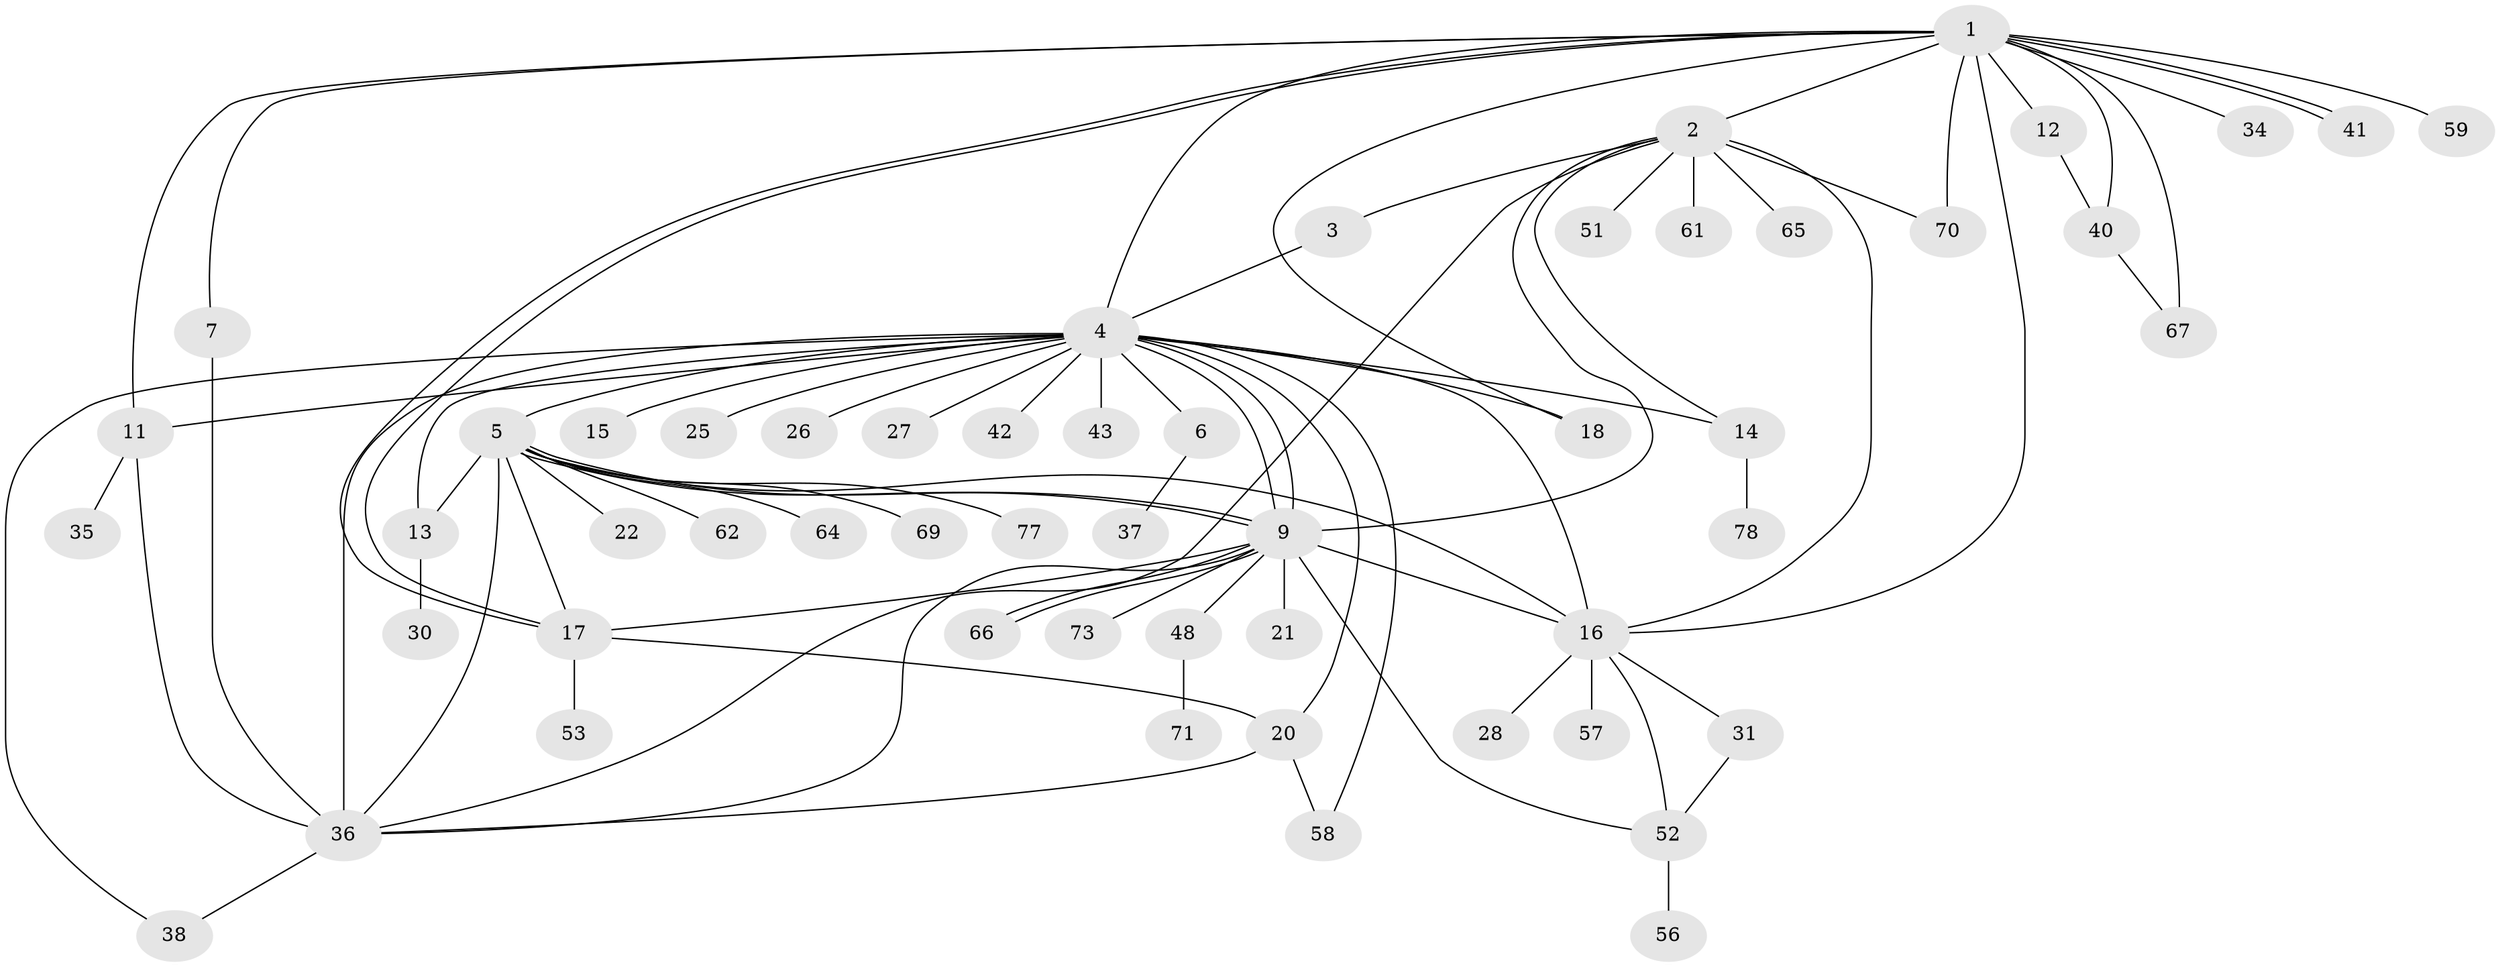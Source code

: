 // original degree distribution, {18: 0.01282051282051282, 7: 0.05128205128205128, 2: 0.2692307692307692, 22: 0.01282051282051282, 8: 0.02564102564102564, 3: 0.11538461538461539, 1: 0.4230769230769231, 16: 0.01282051282051282, 6: 0.01282051282051282, 4: 0.038461538461538464, 5: 0.02564102564102564}
// Generated by graph-tools (version 1.1) at 2025/11/02/27/25 16:11:12]
// undirected, 54 vertices, 85 edges
graph export_dot {
graph [start="1"]
  node [color=gray90,style=filled];
  1 [super="+8"];
  2 [super="+46"];
  3;
  4 [super="+74"];
  5 [super="+10"];
  6 [super="+45"];
  7;
  9 [super="+60"];
  11 [super="+75"];
  12 [super="+39"];
  13 [super="+24"];
  14 [super="+29"];
  15 [super="+33"];
  16 [super="+23"];
  17 [super="+19"];
  18;
  20 [super="+63"];
  21;
  22 [super="+49"];
  25;
  26;
  27 [super="+44"];
  28;
  30;
  31 [super="+32"];
  34;
  35;
  36 [super="+47"];
  37;
  38 [super="+54"];
  40 [super="+50"];
  41;
  42 [super="+72"];
  43;
  48 [super="+55"];
  51;
  52 [super="+68"];
  53;
  56;
  57;
  58;
  59;
  61;
  62;
  64;
  65;
  66;
  67 [super="+76"];
  69;
  70;
  71;
  73;
  77;
  78;
  1 -- 2;
  1 -- 4;
  1 -- 7;
  1 -- 11;
  1 -- 12;
  1 -- 16;
  1 -- 17;
  1 -- 17;
  1 -- 18;
  1 -- 34;
  1 -- 41;
  1 -- 41;
  1 -- 59;
  1 -- 67 [weight=2];
  1 -- 70;
  1 -- 40;
  2 -- 3;
  2 -- 9;
  2 -- 51;
  2 -- 61 [weight=2];
  2 -- 14;
  2 -- 16 [weight=2];
  2 -- 65;
  2 -- 36;
  2 -- 70;
  3 -- 4;
  4 -- 5;
  4 -- 6;
  4 -- 9 [weight=2];
  4 -- 9;
  4 -- 13;
  4 -- 14;
  4 -- 15;
  4 -- 18;
  4 -- 20;
  4 -- 25;
  4 -- 26;
  4 -- 27;
  4 -- 38;
  4 -- 42;
  4 -- 43;
  4 -- 58;
  4 -- 36 [weight=2];
  4 -- 16;
  4 -- 11;
  5 -- 9;
  5 -- 9;
  5 -- 17;
  5 -- 22;
  5 -- 62;
  5 -- 64;
  5 -- 69;
  5 -- 77;
  5 -- 16;
  5 -- 36;
  5 -- 13;
  6 -- 37;
  7 -- 36;
  9 -- 16 [weight=2];
  9 -- 17;
  9 -- 21;
  9 -- 48;
  9 -- 52;
  9 -- 66;
  9 -- 66;
  9 -- 73;
  9 -- 36;
  11 -- 35;
  11 -- 36;
  12 -- 40;
  13 -- 30;
  14 -- 78;
  16 -- 57;
  16 -- 52;
  16 -- 28;
  16 -- 31;
  17 -- 53;
  17 -- 20;
  20 -- 36;
  20 -- 58;
  31 -- 52;
  36 -- 38;
  40 -- 67;
  48 -- 71;
  52 -- 56;
}
